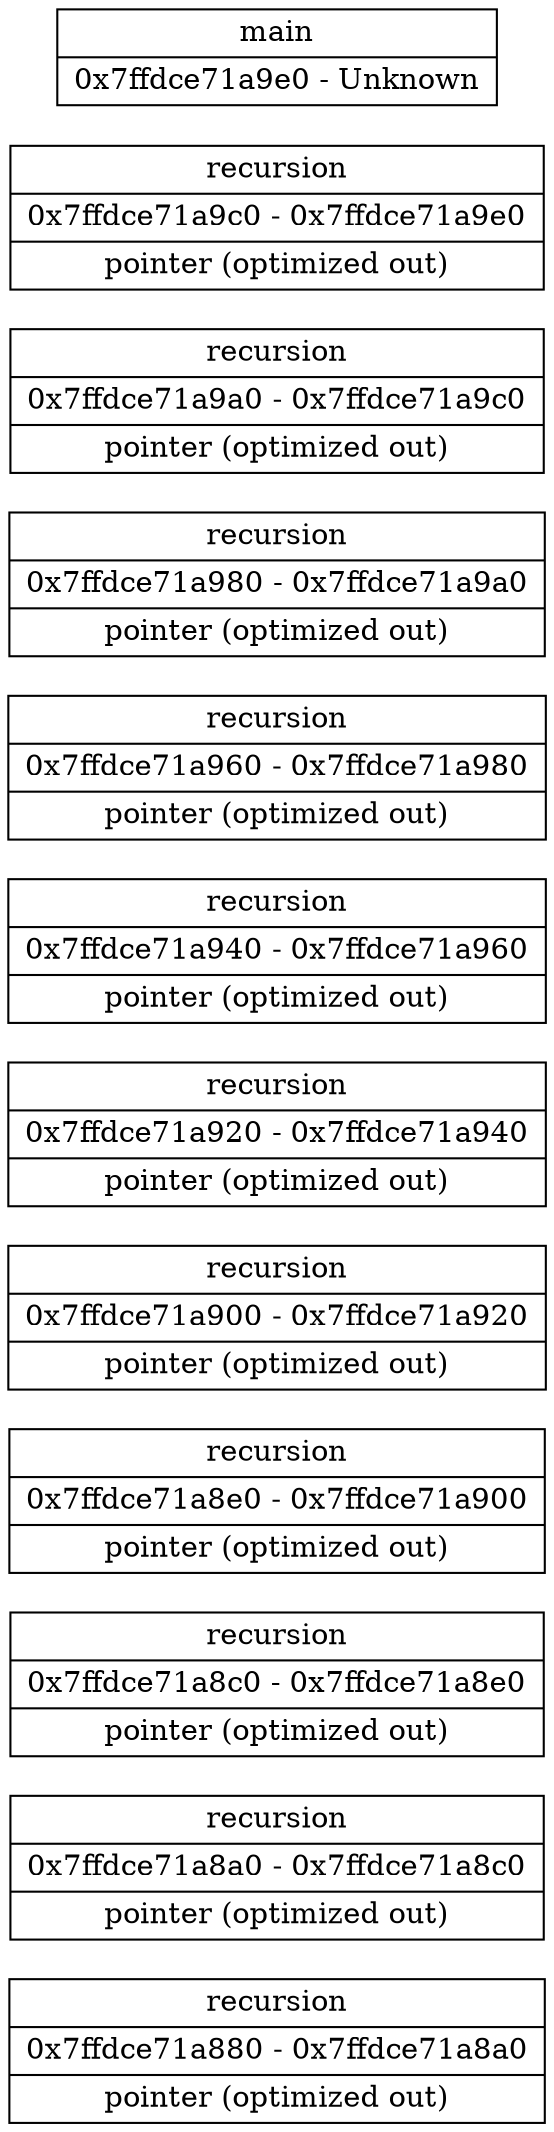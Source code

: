 digraph "Memory Dump" {
	node [shape=record]
	rankdir=LR
	"0x7ffdce71a880" [label="recursion|0x7ffdce71a880 - 0x7ffdce71a8a0|pointer (optimized out)"]
	"0x7ffdce71a8a0" [label="recursion|0x7ffdce71a8a0 - 0x7ffdce71a8c0|pointer (optimized out)"]
	"0x7ffdce71a8c0" [label="recursion|0x7ffdce71a8c0 - 0x7ffdce71a8e0|pointer (optimized out)"]
	"0x7ffdce71a8e0" [label="recursion|0x7ffdce71a8e0 - 0x7ffdce71a900|pointer (optimized out)"]
	"0x7ffdce71a900" [label="recursion|0x7ffdce71a900 - 0x7ffdce71a920|pointer (optimized out)"]
	"0x7ffdce71a920" [label="recursion|0x7ffdce71a920 - 0x7ffdce71a940|pointer (optimized out)"]
	"0x7ffdce71a940" [label="recursion|0x7ffdce71a940 - 0x7ffdce71a960|pointer (optimized out)"]
	"0x7ffdce71a960" [label="recursion|0x7ffdce71a960 - 0x7ffdce71a980|pointer (optimized out)"]
	"0x7ffdce71a980" [label="recursion|0x7ffdce71a980 - 0x7ffdce71a9a0|pointer (optimized out)"]
	"0x7ffdce71a9a0" [label="recursion|0x7ffdce71a9a0 - 0x7ffdce71a9c0|pointer (optimized out)"]
	"0x7ffdce71a9c0" [label="recursion|0x7ffdce71a9c0 - 0x7ffdce71a9e0|pointer (optimized out)"]
	"0x7ffdce71a9e0" [label="main|0x7ffdce71a9e0 - Unknown"]
}